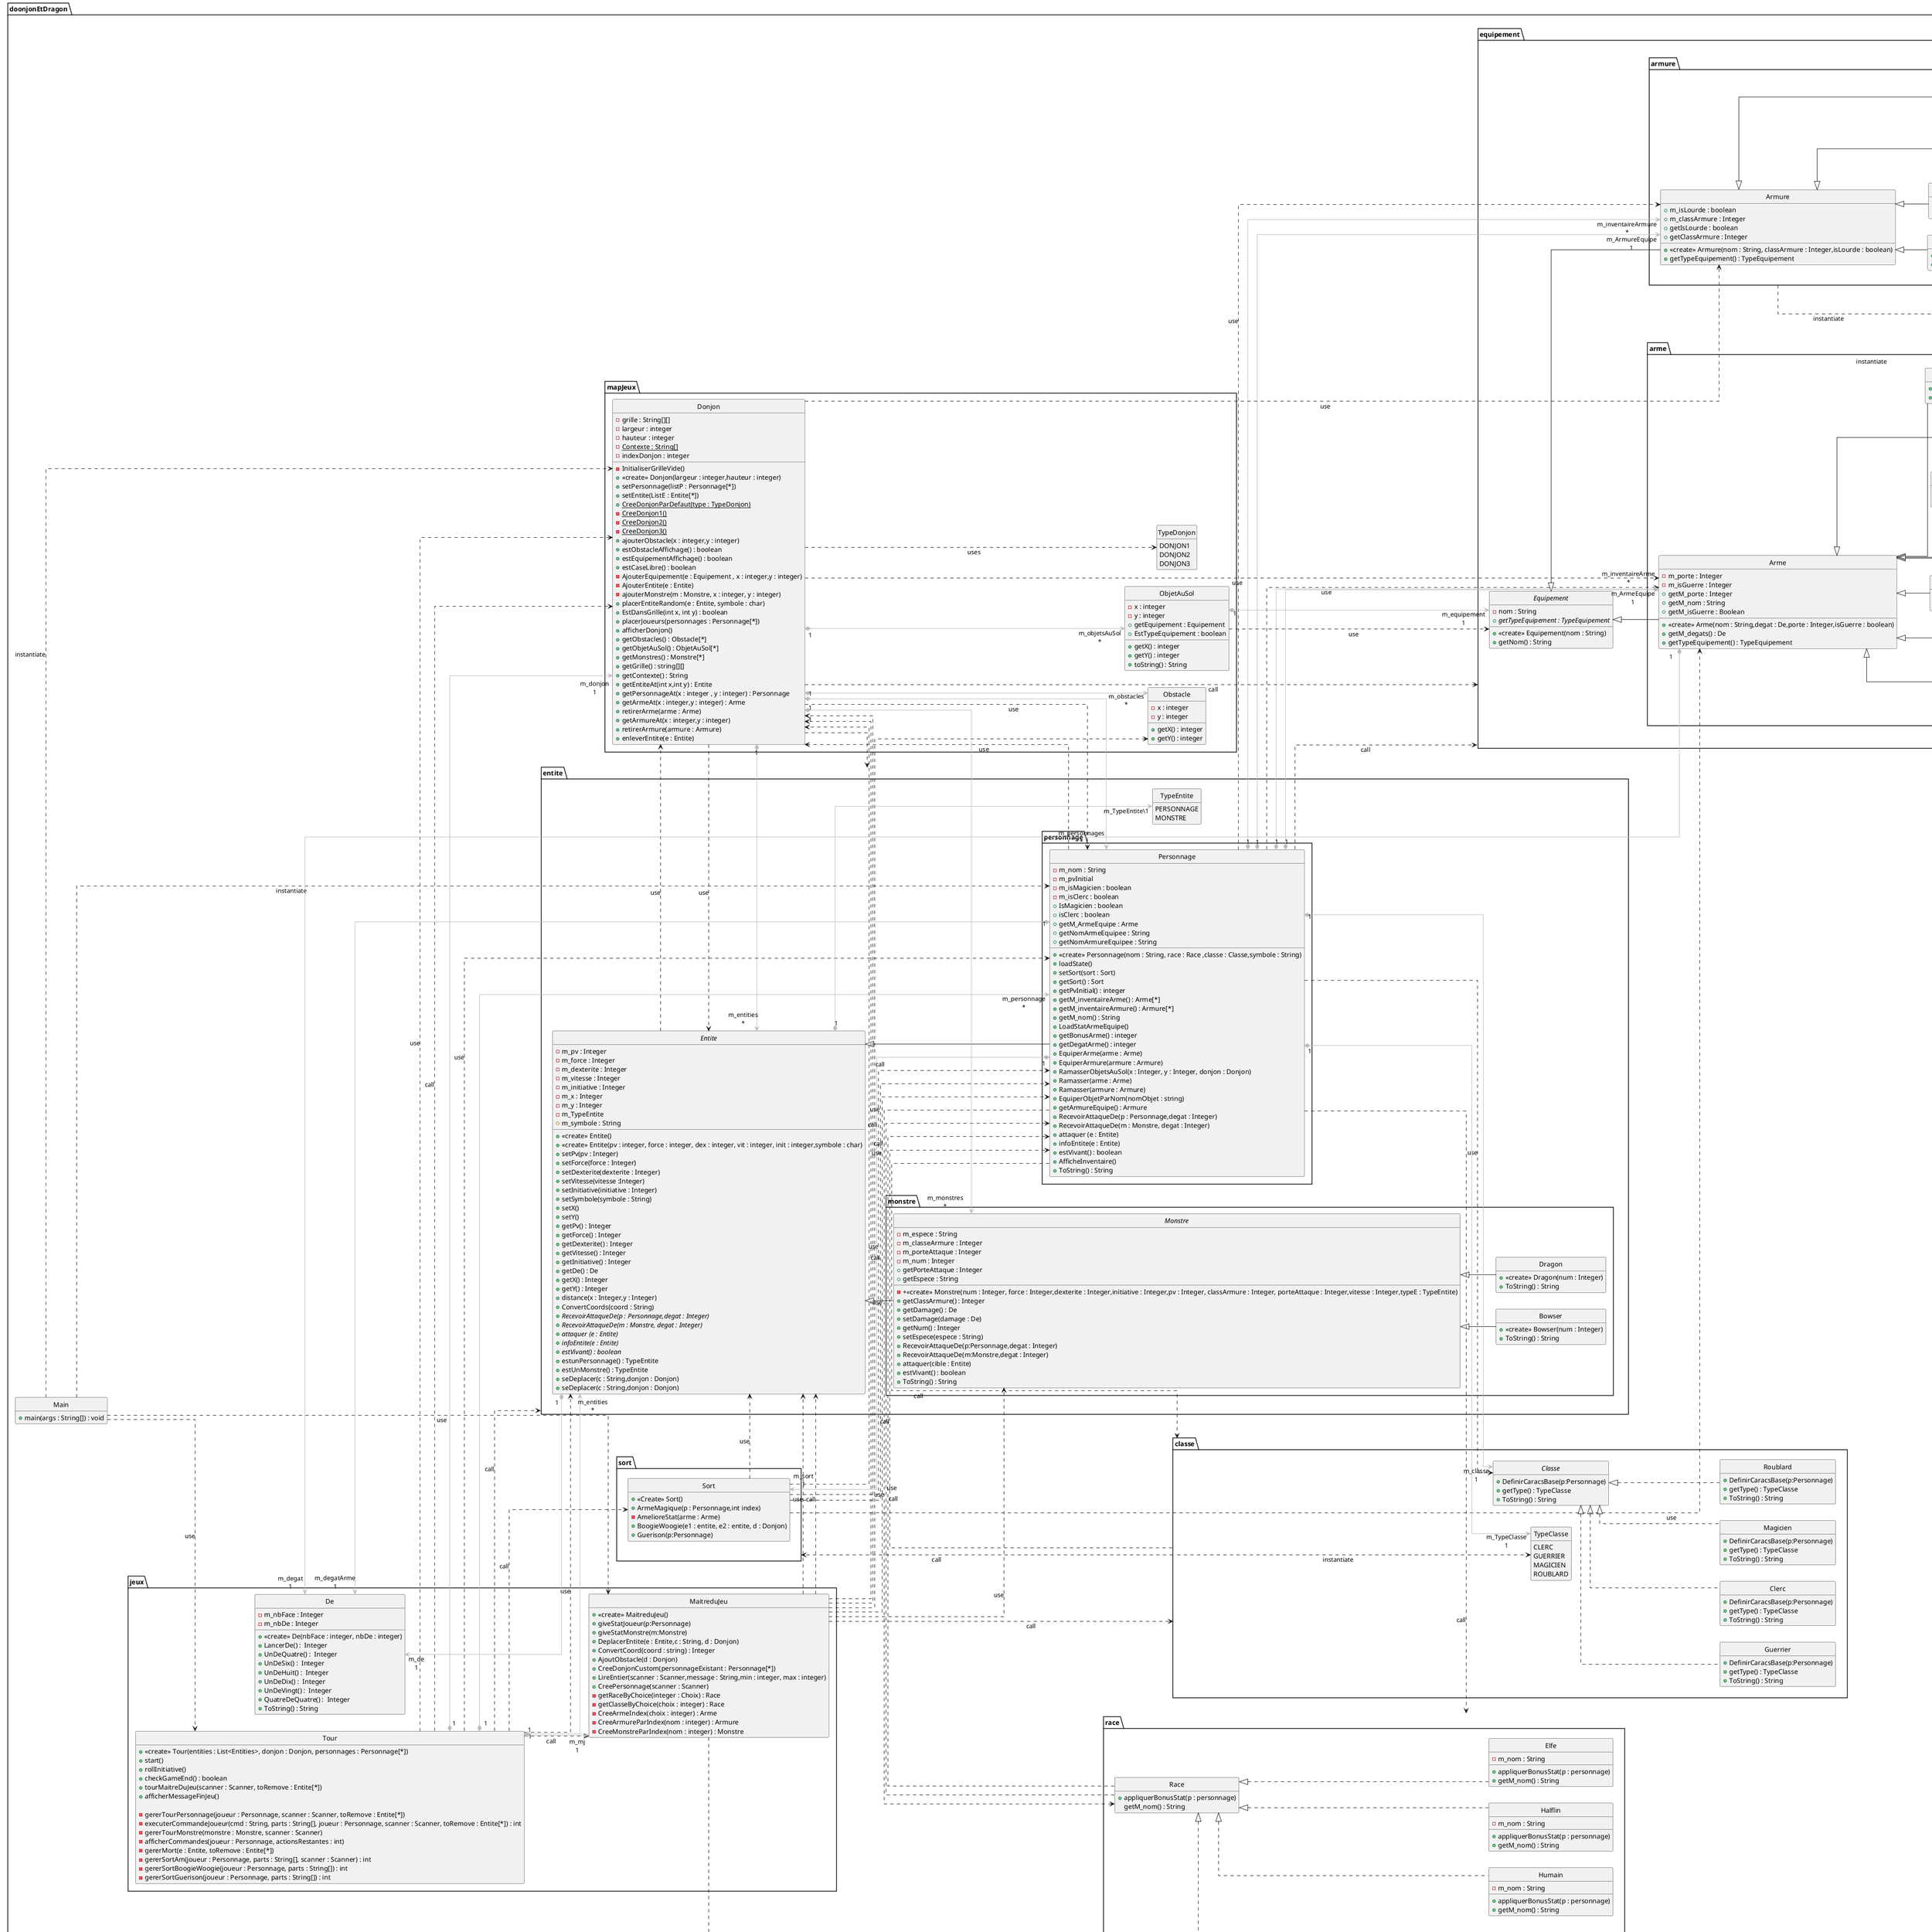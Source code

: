 @startuml
skinparam style strictuml
left to right direction
skinparam linetype ortho
hide empty members

package doonjonEtDragon
{
    package classe
    {
        enum TypeClasse{
            CLERC
            GUERRIER
            MAGICIEN
            ROUBLARD
        }
        interface Classe{
            +DefinirCaracsBase(p:Personnage)
            +getType() : TypeClasse
            +ToString() : String
        }

        class Guerrier implements Classe{
            +DefinirCaracsBase(p:Personnage)
            +getType() : TypeClasse
            +ToString() : String
        }
        class Clerc implements Classe{
            +DefinirCaracsBase(p:Personnage)
            +getType() : TypeClasse
            +ToString() : String
        }
        class Magicien implements Classe{
            +DefinirCaracsBase(p:Personnage)
            +getType() : TypeClasse
            +ToString() : String
        }
        class Roublard implements Classe{
            +DefinirCaracsBase(p:Personnage)
            +getType() : TypeClasse
            +ToString() : String
        }
    }
    package entite
    {
        package monstre
        {
            abstract class Monstre extends doonjonEtDragon.entite.Entite
            {
                -m_espece : String
                -m_classeArmure : Integer
                -m_porteAttaque : Integer
                -m_num : Integer
                -+<<create>> Monstre(num : Integer, force : Integer,dexterite : Integer,initiative : Integer,pv : Integer, classArmure : Integer, porteAttaque : Integer,vitesse : Integer,typeE : TypeEntite)
                +getClassArmure() : Integer
                +getDamage() : De
                +setDamage(damage : De)
                +getNum() : Integer
                +getPorteAttaque : Integer
                +getEspece : String
                +setEspece(espece : String)
                +RecevoirAttaqueDe(p:Personnage,degat : Integer)
                +RecevoirAttaqueDe(m:Monstre,degat : Integer)
                +attaquer(cible : Entite)
                +estVivant() : boolean
                +ToString() : String

            }
            class Bowser extends Monstre
            {
                +<<create>> Bowser(num : Integer)
                +ToString() : String

            }
            class Dragon extends Monstre
            {
                +<<create>> Dragon(num : Integer)
                +ToString() : String

            }
        }

        package personnage
        {
            class Personnage extends doonjonEtDragon.entite.Entite
            {
                -m_nom : String
                -m_pvInitial
                -m_isMagicien : boolean
                -m_isClerc : boolean
                +<<create>> Personnage(nom : String, race : Race ,classe : Classe,symbole : String)
                +loadState()
                +setSort(sort : Sort)
                +getSort() : Sort
                +getPvInitial() : integer
                +IsMagicien : boolean
                +isClerc : boolean
                +getM_inventaireArme() : Arme[*]
                +getM_inventaireArmure() : Armure[*]
                +getM_nom() : String
                +getM_ArmeEquipe : Arme
                +LoadStatArmeEquipe()
                +getBonusArme() : integer
                +getDegatArme() : integer
                +EquiperArme(arme : Arme)
                +EquiperArmure(armure : Armure)
                +getNomArmeEquipee : String
                +getNomArmureEquipee : String
                +RamasserObjetsAuSol(x : Integer, y : Integer, donjon : Donjon)
                +Ramasser(arme : Arme)
                +Ramasser(armure : Armure)
                +EquiperObjetParNom(nomObjet : string)
                +getArmureEquipe() : Armure
                +RecevoirAttaqueDe(p : Personnage,degat : Integer)
                +RecevoirAttaqueDe(m : Monstre, degat : Integer)
                +attaquer (e : Entite)
                +infoEntite(e : Entite)
                +estVivant() : boolean
                +AfficheInventaire()
                +ToString() : String


            }
        }

        abstract Class Entite
        {
            -m_pv : Integer
            -m_force : Integer
            -m_dexterite : Integer
            -m_vitesse : Integer
            -m_initiative : Integer
            -m_x : Integer
            -m_y : Integer
            -m_TypeEntite
            #m_symbole : String
            +<<create>> Entite()
            +<<create>> Entite(pv : integer, force : integer, dex : integer, vit : integer, init : integer,symbole : char)
            +setPv(pv : Integer)
            +setForce(force : Integer)
            +setDexterite(dexterite : Integer)
            +setVitesse(vitesse :Integer)
            +setInitiative(initiative : Integer)
            +setSymbole(symbole : String)
            +setX()
            +setY()
            +getPv() : Integer
            +getForce() : Integer
            +getDexterite() : Integer
            +getVitesse() : Integer
            +getInitiative() : Integer
            +getDe() : De
            +getX() : Integer
            +getY() : Integer
            +distance(x : Integer,y : Integer)
            +ConvertCoords(coord : String)
            +{abstract}RecevoirAttaqueDe(p : Personnage,degat : Integer)
            +{abstract}RecevoirAttaqueDe(m : Monstre, degat : Integer)
            +{abstract}attaquer (e : Entite)
            +{abstract}infoEntite(e : Entite)
            +{abstract}estVivant() : boolean
            +estunPersonnage() : TypeEntite
            +estUnMonstre() : TypeEntite
            +seDeplacer(c : String,donjon : Donjon)
            +seDeplacer(c : String,donjon : Donjon)

        }

        enum TypeEntite
        {
            PERSONNAGE
            MONSTRE
        }
    }
    package equipement
    {
        package arme
        {
            class Arme extends doonjonEtDragon.equipement.Equipement
            {
            -m_porte : Integer
            -m_isGuerre : Integer
            +<<create>> Arme(nom : String,degat : De,porte : Integer,isGuerre : boolean)
            +getM_degats() : De
            +getM_porte : Integer
            +getM_nom : String
            +getM_isGuerre : Boolean
            +getTypeEquipement() : TypeEquipement
            }
            class ArbaleteLegere extends Arme
            {
                +<<create>> ArbaleteLegere()
                +ToString() : String
            }
            class ArcCourt extends Arme
            {
                +<<create>> ArcCourt()
                +ToString(): String

            }
            class Baton extends Arme
            {
                +<<create>> Baton()
                +ToString() : String

            }
            class EpeeLongue extends Arme
            {
                +<<create>> EpeeLongue()
                +ToString() : String

            }
            class Fronde extends Arme
            {
                +<<create>> Fronde()
                +ToString() : String

            }
            class MasseArme extends Arme
            {
                +<<create>> MasseArme()
                 +ToString() : String

            }
            class Rapiere extends Arme
            {
                +<<create>> Rapiere()
                +ToString() : String

            }

        }

        package armure
        {
            class Armure extends doonjonEtDragon.equipement.Equipement
            {
                +m_isLourde : boolean
                +m_classArmure : Integer
                +<<create>> Armure(nom : String, classArmure : Integer,isLourde : boolean)
                +getIsLourde : boolean
                +getClassArmure : Integer
                +getTypeEquipement() : TypeEquipement

            }
            class ArmureEcaille extends Armure
            {
                +<<create>> ArmureEcaille()
                +ToString() : String

            }
            class CoteDeMaille extends Armure
            {
                +<<create>> CoteDeMaille()
                +ToString() : String

            }
            class DemiPlate extends Armure
            {
                +<<create>> DemiPlate()
                +ToString() : String

            }
            class Harnois extends Armure
            {
                +<<create>> Harnois()
                +ToString() : String

            }
        }

        abstract class Equipement
        {
            -nom : String
            +<<create>> Equipement(nom : String)
            +getNom() : String
            +{abstract} getTypeEquipement : TypeEquipement
        }

        enum TypeEquipement
        {
            ARME
            ARMURE
        }

    }
    package jeux
    {
        class De
        {
            -m_nbFace : Integer
            -m_nbDe : Integer
            +<<create>> De(nbFace : integer, nbDe : integer)
            +LancerDe() :  Integer
            +UnDeQuatre() :  Integer
            +UnDeSix() :  Integer
            +UnDeHuit() :  Integer
            +UnDeDix() :  Integer
            +UnDeVingt() :  Integer
            +QuatreDeQuatre() :  Integer
            +ToString() : String
        }

        class MaitreduJeu
        {
            +<<create>> MaitreduJeu()
            +giveStatJoueur(p:Personnage)
            +giveStatMonstre(m:Monstre)
            +DeplacerEntite(e : Entite,c : String, d : Donjon)
            +ConvertCoord(coord : string) : Integer
            +AjoutObstacle(d : Donjon)
            +CreeDonjonCustom(personnageExistant : Personnage[*])
            +LireEntier(scanner : Scanner,message : String,min : integer, max : integer)
            +CreePersonnage(scanner : Scanner)
            -getRaceByChoice(integer : Choix) : Race
            -getClasseByChoice(choix : integer) : Race
            -CreeArmeIndex(choix : integer) : Arme
            -CreeArmureParIndex(nom : integer) : Armure
            -CreeMonstreParIndex(nom : integer) : Monstre
        }

        class Tour {
          +<<create>> Tour(entities : List<Entities>, donjon : Donjon, personnages : Personnage[*])
          +start()
          +rollInitiative()
          +checkGameEnd() : boolean
          +tourMaitreDuJeu(scanner : Scanner, toRemove : Entite[*])
          +afficherMessageFinJeu()

          -gererTourPersonnage(joueur : Personnage, scanner : Scanner, toRemove : Entite[*])
          -executerCommandeJoueur(cmd : String, parts : String[], joueur : Personnage, scanner : Scanner, toRemove : Entite[*]) : int
          -gererTourMonstre(monstre : Monstre, scanner : Scanner)
          -afficherCommandes(joueur : Personnage, actionsRestantes : int)
          -gererMort(e : Entite, toRemove : Entite[*])
          -gererSortAm(joueur : Personnage, parts : String[], scanner : Scanner) : int
          -gererSortBoogieWoogie(joueur : Personnage, parts : String[]) : int
          -gererSortGuerison(joueur : Personnage, parts : String[]) : int
        }

    }
    package mapJeux
    {
        enum TypeDonjon
        {
            DONJON1
            DONJON2
            DONJON3
        }
        class Donjon
        {
            -grille : String[][]
            -largeur : integer
            -hauteur : integer
            -{static}Contexte : String[]
            -indexDonjon : integer
            -InitialiserGrilleVide()
            +<<create>> Donjon(largeur : integer,hauteur : integer)
            +setPersonnage(listP : Personnage[*])
            +setEntite(ListE : Entite[*])
            +{static}CreeDonjonParDefaut(type : TypeDonjon)
            -{static}CreeDonjon1()
            -{static}CreeDonjon2()
            -{static}CreeDonjon3()
            +ajouterObstacle(x : integer,y : integer)
            +estObstacleAffichage() : boolean
            +estEquipementAffichage() : boolean
            +estCaseLibre() : boolean
            -AjouterEquipement(e : Equipement , x : integer,y : integer)
            -AjouterEntite(e : Entite)
            -ajouterMonstre(m : Monstre, x : integer, y : integer)
            +placerEntiteRandom(e : Entite, symbole : char)
            +EstDansGrille(int x, int y) : boolean
            +placerJoueurs(personnages : Personnage[*])
            +afficherDonjon()
            +getObstacles() : Obstacle[*]
            +getObjetAuSol() : ObjetAuSol[*]
            +getMonstres() : Monstre[*]
            +getGrille() : string[][]
            +getContexte() : String
            +getEntiteAt(int x,int y) : Entite
            +getPersonnageAt(x : integer , y : integer) : Personnage
            +getArmeAt(x : integer,y : integer) : Arme
            +retirerArme(arme : Arme)
            +getArmureAt(x : integer,y : integer)
            +retirerArmure(armure : Armure)
            +enleverEntite(e : Entite)
        }

        class ObjetAuSol
        {
            -x : integer
            -y : integer
            +getX() : integer
            +getY() : integer
            +getEquipement : Equipement
            +EstTypeEquipement : boolean
            +toString() : String
        }

        class Obstacle
        {
            -x : integer
            -y : integer
            +getX() : integer
            +getY() : integer
        }
    }
    package race
    {
        class Race
        {
           +appliquerBonusStat(p : personnage)
           getM_nom() : String
        }

        class Nain implements Race
        {
            -m_nom : String
            +appliquerBonusStat(p : personnage)
            +getM_nom() : String
        }

        class Humain implements Race
        {
            -m_nom : String
            +appliquerBonusStat(p : personnage)
            +getM_nom() : String
        }

        class Halflin implements Race
        {
            -m_nom : String
            +appliquerBonusStat(p : personnage)
            +getM_nom() : String
        }

        class Elfe implements Race
        {
            -m_nom : String
            +appliquerBonusStat(p : personnage)
            +getM_nom() : String
        }
    }

    package sort
    {
        class Sort
        {
            +<<Create>> Sort()
            +ArmeMagique(p : Personnage,int index)
            -AmelioreStat(arme : Arme)
            +BoogieWoogie(e1 : entite, e2 : entite, d : Donjon)
            +Guerison(p:Personnage)
        }
    }

    class Main
    {
         +main(args : String[]) : void
    }

}


Main ..> MaitreduJeu : use
Main ..> Personnage : instantiate
Main ..> Donjon : instantiate
Main ..> Tour : use


Personnage ..> Classe : use
Personnage ..> Race : use
Personnage ..> Arme : use
Personnage ..> Armure : use
Personnage ..> Donjon : use
Entite ..> Donjon : use
Sort ..> Personnage : use
Sort ..> Arme : use
Sort ..> Entite : use
Sort ..> Donjon : use
MaitreduJeu ..> Personnage : use
MaitreduJeu ..> Monstre : use
MaitreduJeu ..> Entite : use
MaitreduJeu ..> Donjon : use
Tour ..> Entite : use
Tour ..> Donjon : use
Tour ..> Personnage : use
Donjon ..> Personnage : use
Donjon ..> Entite : use
Donjon ..> Arme : use
Donjon ..> Armure : use
ObjetAuSol ..> Equipement : use
Race ..> Personnage : use


classe ..> Personnage : call
classe ..> sort : call
Personnage ..> classe : call
Personnage ..> race : call
Personnage ..> equipement : call
MaitreduJeu ..> Entite : call
MaitreduJeu ..> Obstacle : call
MaitreduJeu ..> Donjon: call
MaitreduJeu ..> race : call
MaitreduJeu ..> classe : call
Tour ..> Donjon : call
Tour ..> entite : call
Tour ..> MaitreduJeu : call
Tour ..> Sort : call
Donjon ..> entite : call
Donjon ..> equipement : call
Donjon ..> TypeDonjon : uses
Race ..> Personnage : call
Sort ..> Personnage : call

arme ..> TypeEquipement : instantiate
armure ..> TypeEquipement : instantiate
classe ..> TypeClasse : instantiate



Entite     "1" *-[#bbbbbb,plain]-> "m_de\n1" De
Entite     "1" *-[#bbbbbb,plain]-> "m_TypeEntite\1" TypeEntite


Personnage "1" *-[#bbbbbb,plain]-> "m_inventaireArme\n*" Arme
Personnage "1" *-[#bbbbbb,plain]-> "m_TypeClasse\n1" TypeClasse
Personnage "1" *-[#bbbbbb,plain]-> "m_inventaireArmure\n*" Armure
Personnage "1" *-[#bbbbbb,plain]-> "m_classe\n1" Classe
Personnage "1" *-[#bbbbbb,plain]-> "m_ArmureEquipe\n1" Armure
Personnage "1" *-[#bbbbbb,plain]-> "m_ArmeEquipe\n1" Arme
Personnage "1" *-[#bbbbbb,plain]-> "m_sort\n1" Sort
Personnage "1" *-[#bbbbbb,plain]-> "m_degatArme\n1" De

Arme       "1" *-[#bbbbbb,plain]-> "m_degat\n1" De

Tour "1" *-[#bbbbbb,plain]-> "m_entities\n*" Entite
Tour "1" *-[#bbbbbb,plain]-> "m_personnage\n*" Personnage
Tour "1" *-[#bbbbbb,plain]-> "m_donjon\n1" Donjon
Tour "1" *-[#bbbbbb,plain]-> "m_mj\n1" MaitreduJeu

Donjon     "1" *-[#bbbbbb,plain]-> "m_monstres\n*" Monstre
Donjon     "1" *-[#bbbbbb,plain]-> "m_objetsAuSol\n*" ObjetAuSol
Donjon     "1" *-[#bbbbbb,plain]-> "m_obstacles\n*" Obstacle
Donjon     "1" *-[#bbbbbb,plain]-> "m_personnages\n*" Personnage
Donjon     "1" *-[#bbbbbb,plain]-> "m_entities\n*" Entite

ObjetAuSol "1" *-[#bbbbbb,plain]-> "m_equipement\n1" Equipement


@enduml
